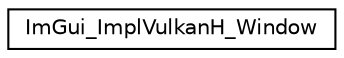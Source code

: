digraph "Graphical Class Hierarchy"
{
  edge [fontname="Helvetica",fontsize="10",labelfontname="Helvetica",labelfontsize="10"];
  node [fontname="Helvetica",fontsize="10",shape=record];
  rankdir="LR";
  Node0 [label="ImGui_ImplVulkanH_Window",height=0.2,width=0.4,color="black", fillcolor="white", style="filled",URL="$structImGui__ImplVulkanH__Window.html"];
}
